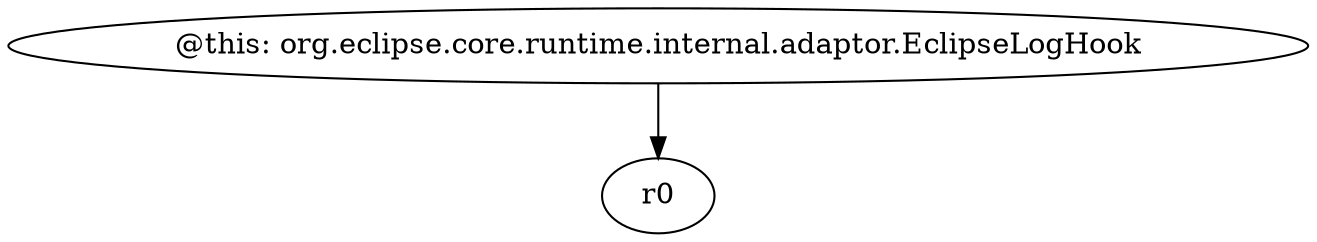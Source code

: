 digraph g {
0[label="@this: org.eclipse.core.runtime.internal.adaptor.EclipseLogHook"]
1[label="r0"]
0->1[label=""]
}